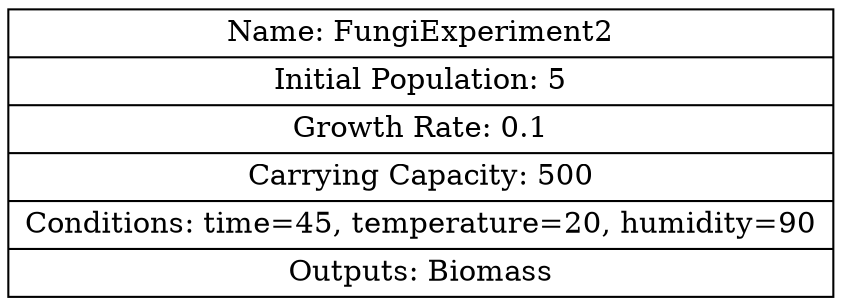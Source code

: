 
    digraph G {
        node [shape=record];
        "Simulation" [label="{Name: FungiExperiment2|Initial Population: 5|Growth Rate: 0.1|Carrying Capacity: 500|Conditions: time=45, temperature=20, humidity=90|Outputs: Biomass}"];
    }
    